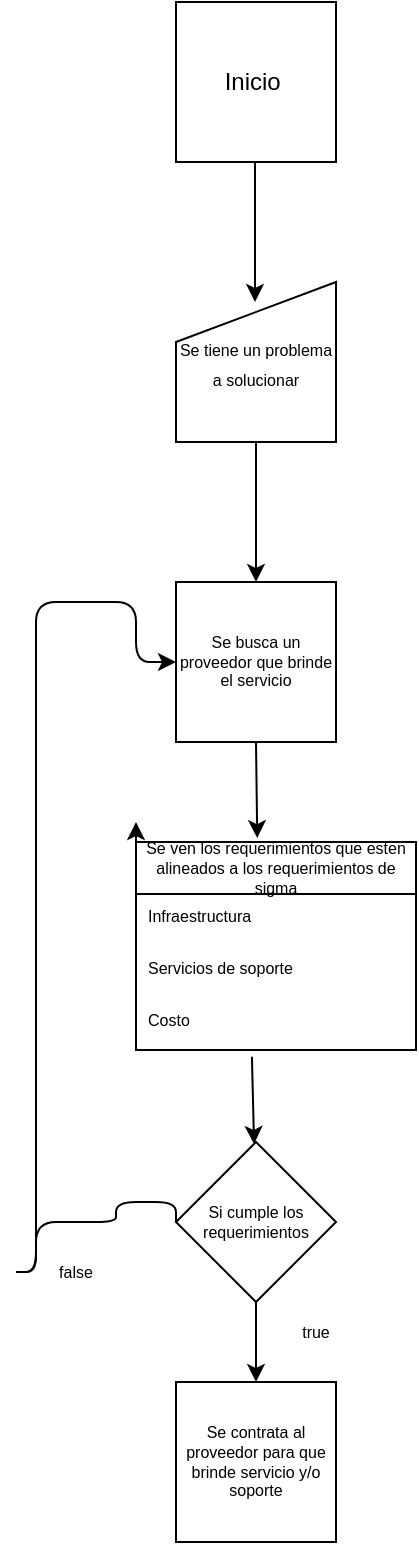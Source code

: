 <mxfile>
    <diagram id="8EwZzoi7HS3x6keYxVse" name="Page-1">
        <mxGraphModel dx="478" dy="430" grid="1" gridSize="10" guides="1" tooltips="1" connect="1" arrows="1" fold="1" page="1" pageScale="1" pageWidth="850" pageHeight="1100" math="0" shadow="0">
            <root>
                <mxCell id="0"/>
                <mxCell id="1" parent="0"/>
                <mxCell id="2" value="Inicio&amp;nbsp;" style="whiteSpace=wrap;html=1;aspect=fixed;" vertex="1" parent="1">
                    <mxGeometry x="200" y="110" width="80" height="80" as="geometry"/>
                </mxCell>
                <mxCell id="3" value="" style="endArrow=classic;html=1;" edge="1" parent="1">
                    <mxGeometry width="50" height="50" relative="1" as="geometry">
                        <mxPoint x="239.5" y="190" as="sourcePoint"/>
                        <mxPoint x="239.5" y="260" as="targetPoint"/>
                    </mxGeometry>
                </mxCell>
                <mxCell id="4" value="&lt;font style=&quot;font-size: 8px&quot;&gt;Se tiene un problema a solucionar&lt;/font&gt;" style="shape=manualInput;whiteSpace=wrap;html=1;" vertex="1" parent="1">
                    <mxGeometry x="200" y="250" width="80" height="80" as="geometry"/>
                </mxCell>
                <mxCell id="5" value="" style="endArrow=classic;html=1;fontSize=8;exitX=0.5;exitY=1;exitDx=0;exitDy=0;" edge="1" parent="1" source="4">
                    <mxGeometry width="50" height="50" relative="1" as="geometry">
                        <mxPoint x="220" y="360" as="sourcePoint"/>
                        <mxPoint x="240" y="400" as="targetPoint"/>
                    </mxGeometry>
                </mxCell>
                <mxCell id="6" value="Se busca un proveedor que brinde el servicio" style="whiteSpace=wrap;html=1;aspect=fixed;fontSize=8;" vertex="1" parent="1">
                    <mxGeometry x="200" y="400" width="80" height="80" as="geometry"/>
                </mxCell>
                <mxCell id="13" style="edgeStyle=none;html=1;exitX=0;exitY=0;exitDx=0;exitDy=0;fontSize=8;" edge="1" parent="1" source="8">
                    <mxGeometry relative="1" as="geometry">
                        <mxPoint x="180" y="520" as="targetPoint"/>
                    </mxGeometry>
                </mxCell>
                <mxCell id="8" value="Se ven los requerimientos que esten&#10;alineados a los requerimientos de&#10;sigma" style="swimlane;fontStyle=0;childLayout=stackLayout;horizontal=1;startSize=26;fillColor=none;horizontalStack=0;resizeParent=1;resizeParentMax=0;resizeLast=0;collapsible=1;marginBottom=0;fontSize=8;" vertex="1" parent="1">
                    <mxGeometry x="180" y="530" width="140" height="104" as="geometry"/>
                </mxCell>
                <mxCell id="9" value="Infraestructura" style="text;strokeColor=none;fillColor=none;align=left;verticalAlign=top;spacingLeft=4;spacingRight=4;overflow=hidden;rotatable=0;points=[[0,0.5],[1,0.5]];portConstraint=eastwest;fontSize=8;" vertex="1" parent="8">
                    <mxGeometry y="26" width="140" height="26" as="geometry"/>
                </mxCell>
                <mxCell id="10" value="Servicios de soporte" style="text;strokeColor=none;fillColor=none;align=left;verticalAlign=top;spacingLeft=4;spacingRight=4;overflow=hidden;rotatable=0;points=[[0,0.5],[1,0.5]];portConstraint=eastwest;fontSize=8;" vertex="1" parent="8">
                    <mxGeometry y="52" width="140" height="26" as="geometry"/>
                </mxCell>
                <mxCell id="11" value="Costo" style="text;strokeColor=none;fillColor=none;align=left;verticalAlign=top;spacingLeft=4;spacingRight=4;overflow=hidden;rotatable=0;points=[[0,0.5],[1,0.5]];portConstraint=eastwest;fontSize=8;" vertex="1" parent="8">
                    <mxGeometry y="78" width="140" height="26" as="geometry"/>
                </mxCell>
                <mxCell id="12" value="" style="endArrow=classic;html=1;fontSize=8;entryX=0.433;entryY=-0.019;entryDx=0;entryDy=0;exitX=0.5;exitY=1;exitDx=0;exitDy=0;entryPerimeter=0;" edge="1" parent="1" source="6" target="8">
                    <mxGeometry width="50" height="50" relative="1" as="geometry">
                        <mxPoint x="220" y="510" as="sourcePoint"/>
                        <mxPoint x="270" y="460" as="targetPoint"/>
                    </mxGeometry>
                </mxCell>
                <mxCell id="15" value="Si cumple los requerimientos" style="rhombus;whiteSpace=wrap;html=1;fontSize=8;" vertex="1" parent="1">
                    <mxGeometry x="200" y="680" width="80" height="80" as="geometry"/>
                </mxCell>
                <mxCell id="16" value="" style="endArrow=classic;html=1;fontSize=8;exitX=0.414;exitY=1.128;exitDx=0;exitDy=0;exitPerimeter=0;" edge="1" parent="1" source="11" target="15">
                    <mxGeometry width="50" height="50" relative="1" as="geometry">
                        <mxPoint x="220" y="580" as="sourcePoint"/>
                        <mxPoint x="270" y="530" as="targetPoint"/>
                    </mxGeometry>
                </mxCell>
                <mxCell id="18" value="" style="edgeStyle=segmentEdgeStyle;endArrow=classic;html=1;fontSize=8;entryX=0;entryY=0.5;entryDx=0;entryDy=0;exitX=0;exitY=0.5;exitDx=0;exitDy=0;startArrow=none;" edge="1" parent="1" source="19" target="6">
                    <mxGeometry width="50" height="50" relative="1" as="geometry">
                        <mxPoint x="220" y="750" as="sourcePoint"/>
                        <mxPoint x="270" y="700" as="targetPoint"/>
                        <Array as="points">
                            <mxPoint x="130" y="745"/>
                            <mxPoint x="130" y="410"/>
                            <mxPoint x="180" y="410"/>
                            <mxPoint x="180" y="440"/>
                        </Array>
                    </mxGeometry>
                </mxCell>
                <mxCell id="19" value="false" style="text;html=1;strokeColor=none;fillColor=none;align=center;verticalAlign=middle;whiteSpace=wrap;rounded=0;fontSize=8;" vertex="1" parent="1">
                    <mxGeometry x="120" y="730" width="60" height="30" as="geometry"/>
                </mxCell>
                <mxCell id="20" value="" style="edgeStyle=segmentEdgeStyle;endArrow=none;html=1;fontSize=8;entryX=0;entryY=0.5;entryDx=0;entryDy=0;exitX=0;exitY=0.5;exitDx=0;exitDy=0;" edge="1" parent="1" source="15" target="19">
                    <mxGeometry width="50" height="50" relative="1" as="geometry">
                        <mxPoint x="200" y="720" as="sourcePoint"/>
                        <mxPoint x="180" y="595" as="targetPoint"/>
                        <Array as="points">
                            <mxPoint x="200" y="710"/>
                            <mxPoint x="170" y="710"/>
                            <mxPoint x="170" y="720"/>
                            <mxPoint x="130" y="720"/>
                            <mxPoint x="130" y="745"/>
                        </Array>
                    </mxGeometry>
                </mxCell>
                <mxCell id="21" value="" style="endArrow=classic;html=1;fontSize=8;exitX=0.5;exitY=1;exitDx=0;exitDy=0;" edge="1" parent="1" source="15" target="22">
                    <mxGeometry width="50" height="50" relative="1" as="geometry">
                        <mxPoint x="210" y="680" as="sourcePoint"/>
                        <mxPoint x="240" y="820" as="targetPoint"/>
                    </mxGeometry>
                </mxCell>
                <mxCell id="22" value="Se contrata al proveedor para que brinde servicio y/o soporte" style="whiteSpace=wrap;html=1;aspect=fixed;fontSize=8;" vertex="1" parent="1">
                    <mxGeometry x="200" y="800" width="80" height="80" as="geometry"/>
                </mxCell>
                <mxCell id="23" value="true" style="text;html=1;strokeColor=none;fillColor=none;align=center;verticalAlign=middle;whiteSpace=wrap;rounded=0;fontSize=8;" vertex="1" parent="1">
                    <mxGeometry x="240" y="760" width="60" height="30" as="geometry"/>
                </mxCell>
            </root>
        </mxGraphModel>
    </diagram>
</mxfile>